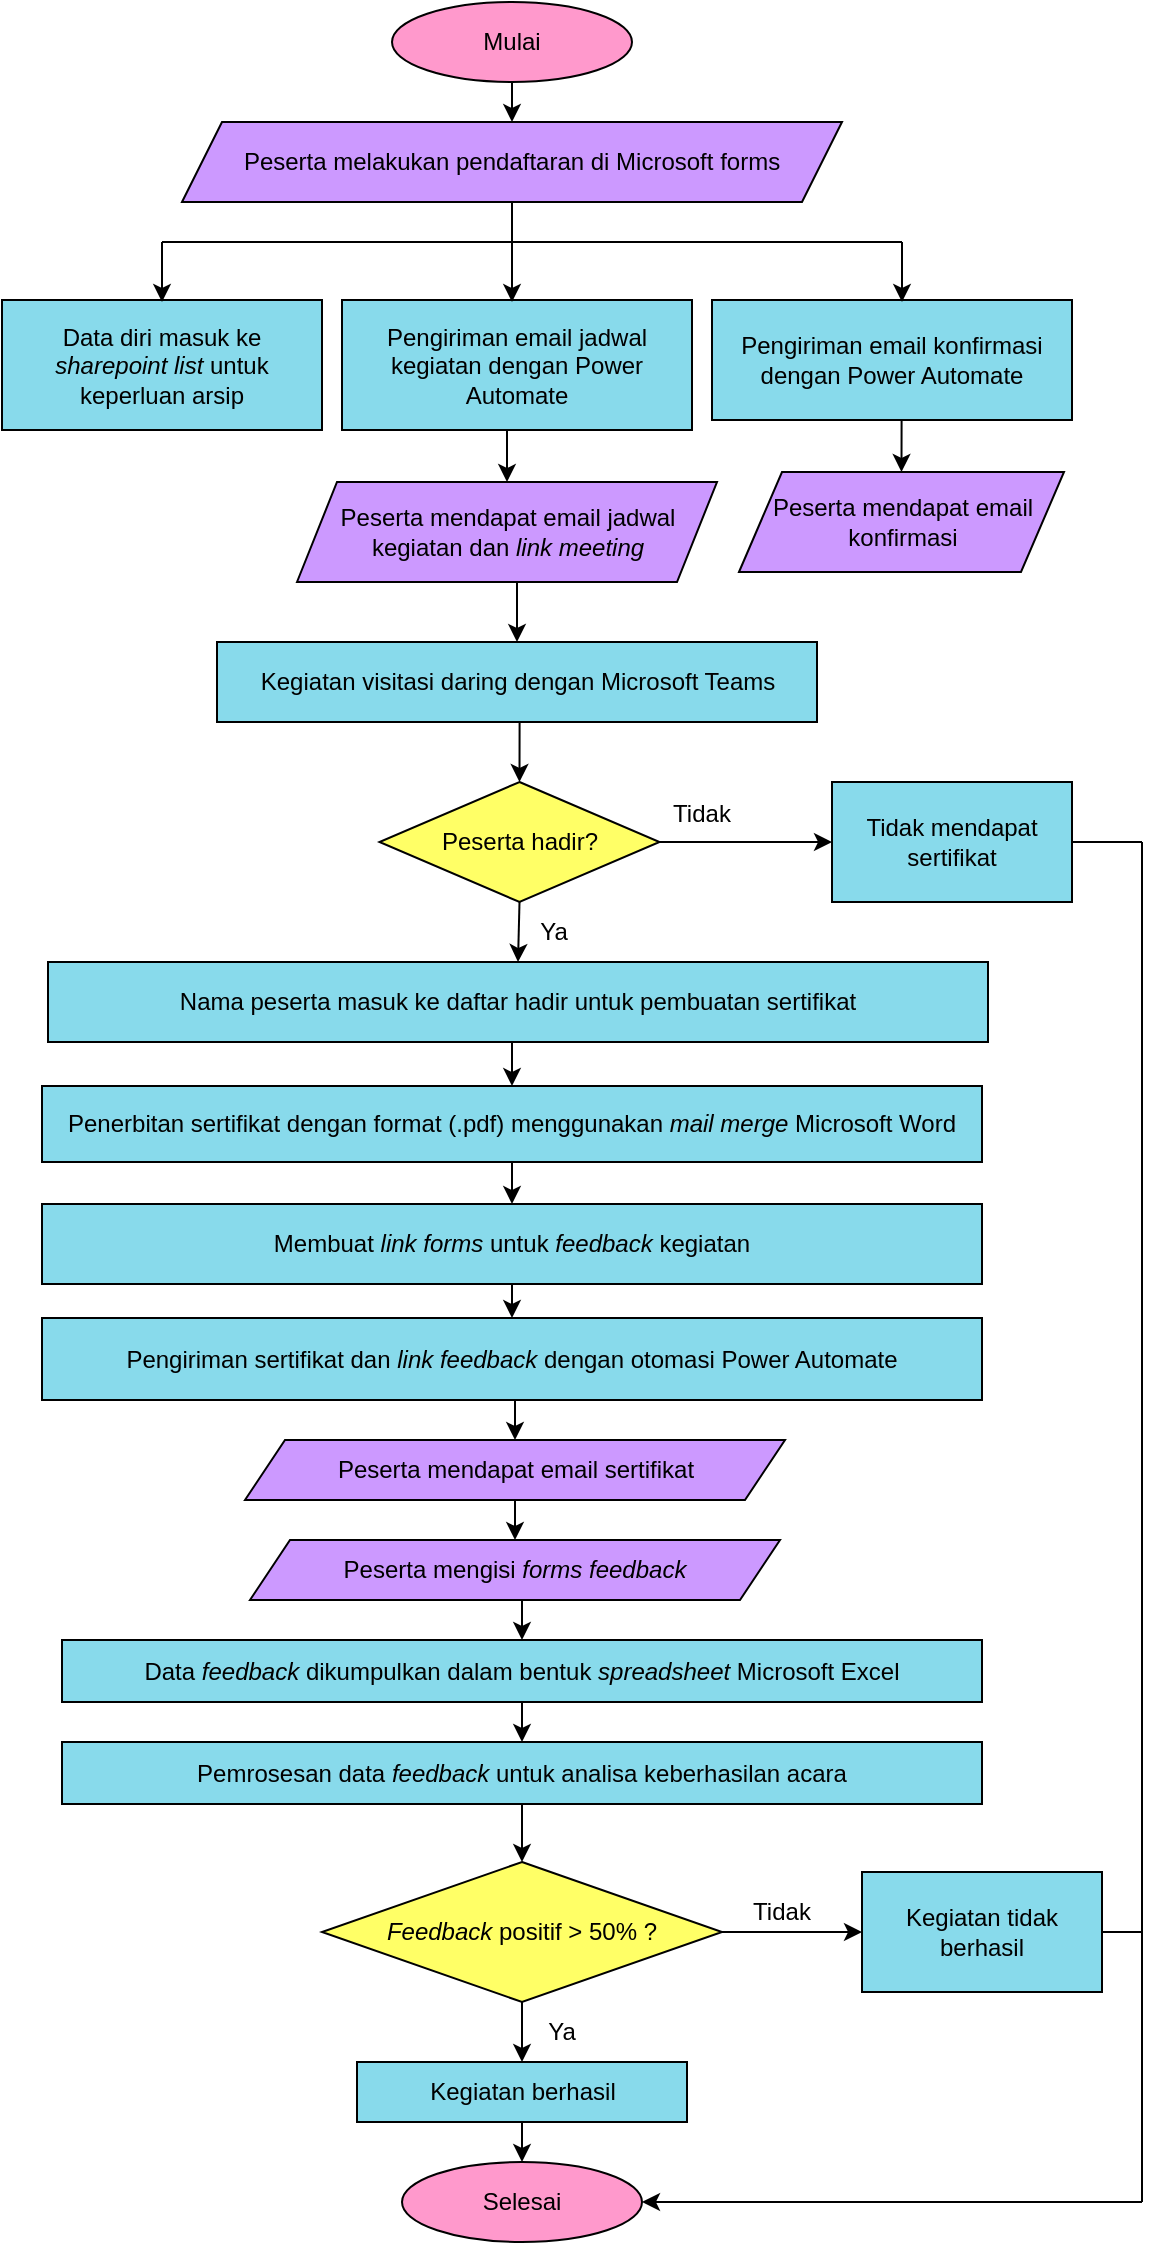 <mxfile version="16.4.2" type="github">
  <diagram id="C5RBs43oDa-KdzZeNtuy" name="Page-1">
    <mxGraphModel dx="1022" dy="428" grid="1" gridSize="10" guides="1" tooltips="1" connect="1" arrows="1" fold="1" page="1" pageScale="1" pageWidth="827" pageHeight="1169" math="0" shadow="0">
      <root>
        <mxCell id="WIyWlLk6GJQsqaUBKTNV-0" />
        <mxCell id="WIyWlLk6GJQsqaUBKTNV-1" parent="WIyWlLk6GJQsqaUBKTNV-0" />
        <mxCell id="Xmg_F8E3b7S0yMsgVUb--53" style="edgeStyle=orthogonalEdgeStyle;rounded=0;orthogonalLoop=1;jettySize=auto;html=1;exitX=0.5;exitY=1;exitDx=0;exitDy=0;entryX=0.5;entryY=0;entryDx=0;entryDy=0;" parent="WIyWlLk6GJQsqaUBKTNV-1" source="Xmg_F8E3b7S0yMsgVUb--0" target="Xmg_F8E3b7S0yMsgVUb--1" edge="1">
          <mxGeometry relative="1" as="geometry" />
        </mxCell>
        <mxCell id="Xmg_F8E3b7S0yMsgVUb--0" value="Mulai" style="ellipse;whiteSpace=wrap;html=1;fillColor=#FF99CC;" parent="WIyWlLk6GJQsqaUBKTNV-1" vertex="1">
          <mxGeometry x="235" y="40" width="120" height="40" as="geometry" />
        </mxCell>
        <mxCell id="Xmg_F8E3b7S0yMsgVUb--1" value="Peserta melakukan pendaftaran di Microsoft&amp;nbsp;forms" style="shape=parallelogram;perimeter=parallelogramPerimeter;whiteSpace=wrap;html=1;fixedSize=1;fillColor=#CC99FF;" parent="WIyWlLk6GJQsqaUBKTNV-1" vertex="1">
          <mxGeometry x="130" y="100" width="330" height="40" as="geometry" />
        </mxCell>
        <mxCell id="Xmg_F8E3b7S0yMsgVUb--2" value="Data diri masuk ke &lt;i&gt;sharepoint list &lt;/i&gt;untuk keperluan arsip" style="rounded=0;whiteSpace=wrap;html=1;fillColor=#88DAEB;" parent="WIyWlLk6GJQsqaUBKTNV-1" vertex="1">
          <mxGeometry x="40" y="189" width="160" height="65" as="geometry" />
        </mxCell>
        <mxCell id="Kh-9gaG5R-nCd0gry7N--14" style="edgeStyle=orthogonalEdgeStyle;rounded=0;orthogonalLoop=1;jettySize=auto;html=1;exitX=0.5;exitY=1;exitDx=0;exitDy=0;entryX=0.5;entryY=0;entryDx=0;entryDy=0;" parent="WIyWlLk6GJQsqaUBKTNV-1" source="Xmg_F8E3b7S0yMsgVUb--3" target="Xmg_F8E3b7S0yMsgVUb--5" edge="1">
          <mxGeometry relative="1" as="geometry" />
        </mxCell>
        <mxCell id="Xmg_F8E3b7S0yMsgVUb--3" value="Pengiriman email konfirmasi dengan Power Automate" style="rounded=0;whiteSpace=wrap;html=1;fillColor=#88DAEB;" parent="WIyWlLk6GJQsqaUBKTNV-1" vertex="1">
          <mxGeometry x="395" y="189" width="180" height="60" as="geometry" />
        </mxCell>
        <mxCell id="Xmg_F8E3b7S0yMsgVUb--28" style="edgeStyle=orthogonalEdgeStyle;rounded=0;orthogonalLoop=1;jettySize=auto;html=1;exitX=0.5;exitY=1;exitDx=0;exitDy=0;entryX=0.5;entryY=0;entryDx=0;entryDy=0;" parent="WIyWlLk6GJQsqaUBKTNV-1" source="Xmg_F8E3b7S0yMsgVUb--4" target="Xmg_F8E3b7S0yMsgVUb--6" edge="1">
          <mxGeometry relative="1" as="geometry" />
        </mxCell>
        <mxCell id="Xmg_F8E3b7S0yMsgVUb--4" value="Pengiriman email jadwal kegiatan dengan Power Automate" style="rounded=0;whiteSpace=wrap;html=1;fillColor=#88DAEB;" parent="WIyWlLk6GJQsqaUBKTNV-1" vertex="1">
          <mxGeometry x="210" y="189" width="175" height="65" as="geometry" />
        </mxCell>
        <mxCell id="Xmg_F8E3b7S0yMsgVUb--5" value="Peserta mendapat email konfirmasi" style="shape=parallelogram;perimeter=parallelogramPerimeter;whiteSpace=wrap;html=1;fixedSize=1;size=21.5;fillColor=#CC99FF;" parent="WIyWlLk6GJQsqaUBKTNV-1" vertex="1">
          <mxGeometry x="408.5" y="275" width="162.5" height="50" as="geometry" />
        </mxCell>
        <mxCell id="Kh-9gaG5R-nCd0gry7N--15" style="edgeStyle=orthogonalEdgeStyle;rounded=0;orthogonalLoop=1;jettySize=auto;html=1;exitX=0.5;exitY=1;exitDx=0;exitDy=0;entryX=0.5;entryY=0;entryDx=0;entryDy=0;" parent="WIyWlLk6GJQsqaUBKTNV-1" source="Xmg_F8E3b7S0yMsgVUb--6" target="Xmg_F8E3b7S0yMsgVUb--7" edge="1">
          <mxGeometry relative="1" as="geometry" />
        </mxCell>
        <mxCell id="Xmg_F8E3b7S0yMsgVUb--6" value="Peserta mendapat email jadwal kegiatan dan &lt;i&gt;link meeting&lt;/i&gt;" style="shape=parallelogram;perimeter=parallelogramPerimeter;whiteSpace=wrap;html=1;fixedSize=1;fillColor=#CC99FF;" parent="WIyWlLk6GJQsqaUBKTNV-1" vertex="1">
          <mxGeometry x="187.5" y="280" width="210" height="50" as="geometry" />
        </mxCell>
        <mxCell id="Xmg_F8E3b7S0yMsgVUb--32" style="edgeStyle=orthogonalEdgeStyle;rounded=0;orthogonalLoop=1;jettySize=auto;html=1;exitX=0.5;exitY=1;exitDx=0;exitDy=0;entryX=0.5;entryY=0;entryDx=0;entryDy=0;" parent="WIyWlLk6GJQsqaUBKTNV-1" source="Xmg_F8E3b7S0yMsgVUb--7" target="Xmg_F8E3b7S0yMsgVUb--8" edge="1">
          <mxGeometry relative="1" as="geometry" />
        </mxCell>
        <mxCell id="Xmg_F8E3b7S0yMsgVUb--7" value="Kegiatan visitasi daring dengan Microsoft Teams" style="rounded=0;whiteSpace=wrap;html=1;fillColor=#88DAEB;" parent="WIyWlLk6GJQsqaUBKTNV-1" vertex="1">
          <mxGeometry x="147.5" y="360" width="300" height="40" as="geometry" />
        </mxCell>
        <mxCell id="Xmg_F8E3b7S0yMsgVUb--34" style="edgeStyle=orthogonalEdgeStyle;rounded=0;orthogonalLoop=1;jettySize=auto;html=1;exitX=0.5;exitY=1;exitDx=0;exitDy=0;entryX=0.5;entryY=0;entryDx=0;entryDy=0;" parent="WIyWlLk6GJQsqaUBKTNV-1" source="Xmg_F8E3b7S0yMsgVUb--8" target="Xmg_F8E3b7S0yMsgVUb--10" edge="1">
          <mxGeometry relative="1" as="geometry" />
        </mxCell>
        <mxCell id="HR6x1QMzDyvR9N6RNhHc-10" style="edgeStyle=orthogonalEdgeStyle;rounded=0;orthogonalLoop=1;jettySize=auto;html=1;exitX=1;exitY=0.5;exitDx=0;exitDy=0;entryX=0;entryY=0.5;entryDx=0;entryDy=0;" parent="WIyWlLk6GJQsqaUBKTNV-1" source="Xmg_F8E3b7S0yMsgVUb--8" target="HR6x1QMzDyvR9N6RNhHc-2" edge="1">
          <mxGeometry relative="1" as="geometry" />
        </mxCell>
        <mxCell id="Xmg_F8E3b7S0yMsgVUb--8" value="Peserta hadir?" style="rhombus;whiteSpace=wrap;html=1;fillColor=#FFFF66;" parent="WIyWlLk6GJQsqaUBKTNV-1" vertex="1">
          <mxGeometry x="228.75" y="430" width="140" height="60" as="geometry" />
        </mxCell>
        <mxCell id="Xmg_F8E3b7S0yMsgVUb--37" style="edgeStyle=orthogonalEdgeStyle;rounded=0;orthogonalLoop=1;jettySize=auto;html=1;exitX=0.5;exitY=1;exitDx=0;exitDy=0;entryX=0.5;entryY=0;entryDx=0;entryDy=0;" parent="WIyWlLk6GJQsqaUBKTNV-1" source="Xmg_F8E3b7S0yMsgVUb--10" target="Xmg_F8E3b7S0yMsgVUb--11" edge="1">
          <mxGeometry relative="1" as="geometry" />
        </mxCell>
        <mxCell id="Xmg_F8E3b7S0yMsgVUb--10" value="Nama peserta masuk ke daftar hadir untuk pembuatan sertifikat" style="rounded=0;whiteSpace=wrap;html=1;fillColor=#88DAEB;" parent="WIyWlLk6GJQsqaUBKTNV-1" vertex="1">
          <mxGeometry x="63" y="520" width="470" height="40" as="geometry" />
        </mxCell>
        <mxCell id="Xmg_F8E3b7S0yMsgVUb--38" style="edgeStyle=orthogonalEdgeStyle;rounded=0;orthogonalLoop=1;jettySize=auto;html=1;exitX=0.5;exitY=1;exitDx=0;exitDy=0;entryX=0.5;entryY=0;entryDx=0;entryDy=0;" parent="WIyWlLk6GJQsqaUBKTNV-1" source="Xmg_F8E3b7S0yMsgVUb--11" target="Xmg_F8E3b7S0yMsgVUb--13" edge="1">
          <mxGeometry relative="1" as="geometry" />
        </mxCell>
        <mxCell id="Xmg_F8E3b7S0yMsgVUb--11" value="Penerbitan sertifikat dengan format (.pdf) menggunakan &lt;i&gt;mail merge &lt;/i&gt;Microsoft Word" style="rounded=0;whiteSpace=wrap;html=1;fillColor=#88DAEB;" parent="WIyWlLk6GJQsqaUBKTNV-1" vertex="1">
          <mxGeometry x="60" y="582" width="470" height="38" as="geometry" />
        </mxCell>
        <mxCell id="Xmg_F8E3b7S0yMsgVUb--40" style="edgeStyle=orthogonalEdgeStyle;rounded=0;orthogonalLoop=1;jettySize=auto;html=1;exitX=0.5;exitY=1;exitDx=0;exitDy=0;entryX=0.5;entryY=0;entryDx=0;entryDy=0;" parent="WIyWlLk6GJQsqaUBKTNV-1" source="Xmg_F8E3b7S0yMsgVUb--12" target="Xmg_F8E3b7S0yMsgVUb--15" edge="1">
          <mxGeometry relative="1" as="geometry" />
        </mxCell>
        <mxCell id="Xmg_F8E3b7S0yMsgVUb--12" value="Pengiriman sertifikat dan &lt;i&gt;link feedback&lt;/i&gt; dengan otomasi Power Automate" style="rounded=0;whiteSpace=wrap;html=1;fillColor=#88DAEB;" parent="WIyWlLk6GJQsqaUBKTNV-1" vertex="1">
          <mxGeometry x="60" y="698" width="470" height="41" as="geometry" />
        </mxCell>
        <mxCell id="Xmg_F8E3b7S0yMsgVUb--39" style="edgeStyle=orthogonalEdgeStyle;rounded=0;orthogonalLoop=1;jettySize=auto;html=1;exitX=0.5;exitY=1;exitDx=0;exitDy=0;entryX=0.5;entryY=0;entryDx=0;entryDy=0;" parent="WIyWlLk6GJQsqaUBKTNV-1" source="Xmg_F8E3b7S0yMsgVUb--13" target="Xmg_F8E3b7S0yMsgVUb--12" edge="1">
          <mxGeometry relative="1" as="geometry" />
        </mxCell>
        <mxCell id="Xmg_F8E3b7S0yMsgVUb--13" value="Membuat &lt;i&gt;link forms&lt;/i&gt; untuk &lt;i&gt;feedback &lt;/i&gt;kegiatan" style="rounded=0;whiteSpace=wrap;html=1;fillColor=#88DAEB;" parent="WIyWlLk6GJQsqaUBKTNV-1" vertex="1">
          <mxGeometry x="60" y="641" width="470" height="40" as="geometry" />
        </mxCell>
        <mxCell id="Xmg_F8E3b7S0yMsgVUb--43" style="edgeStyle=orthogonalEdgeStyle;rounded=0;orthogonalLoop=1;jettySize=auto;html=1;exitX=0.5;exitY=1;exitDx=0;exitDy=0;entryX=0.5;entryY=0;entryDx=0;entryDy=0;" parent="WIyWlLk6GJQsqaUBKTNV-1" source="Xmg_F8E3b7S0yMsgVUb--14" target="Xmg_F8E3b7S0yMsgVUb--17" edge="1">
          <mxGeometry relative="1" as="geometry" />
        </mxCell>
        <mxCell id="Xmg_F8E3b7S0yMsgVUb--14" value="Data &lt;i&gt;feedback &lt;/i&gt;dikumpulkan dalam bentuk &lt;i&gt;spreadsheet &lt;/i&gt;Microsoft Excel" style="rounded=0;whiteSpace=wrap;html=1;fillColor=#88DAEB;" parent="WIyWlLk6GJQsqaUBKTNV-1" vertex="1">
          <mxGeometry x="70" y="859" width="460" height="31" as="geometry" />
        </mxCell>
        <mxCell id="Xmg_F8E3b7S0yMsgVUb--41" style="edgeStyle=orthogonalEdgeStyle;rounded=0;orthogonalLoop=1;jettySize=auto;html=1;exitX=0.5;exitY=1;exitDx=0;exitDy=0;entryX=0.5;entryY=0;entryDx=0;entryDy=0;" parent="WIyWlLk6GJQsqaUBKTNV-1" source="Xmg_F8E3b7S0yMsgVUb--15" target="Xmg_F8E3b7S0yMsgVUb--16" edge="1">
          <mxGeometry relative="1" as="geometry" />
        </mxCell>
        <mxCell id="Xmg_F8E3b7S0yMsgVUb--15" value="Peserta mendapat email sertifikat" style="shape=parallelogram;perimeter=parallelogramPerimeter;whiteSpace=wrap;html=1;fixedSize=1;fillColor=#CC99FF;" parent="WIyWlLk6GJQsqaUBKTNV-1" vertex="1">
          <mxGeometry x="161.5" y="759" width="270" height="30" as="geometry" />
        </mxCell>
        <mxCell id="Kh-9gaG5R-nCd0gry7N--19" style="edgeStyle=orthogonalEdgeStyle;rounded=0;orthogonalLoop=1;jettySize=auto;html=1;exitX=0.5;exitY=1;exitDx=0;exitDy=0;entryX=0.5;entryY=0;entryDx=0;entryDy=0;" parent="WIyWlLk6GJQsqaUBKTNV-1" source="Xmg_F8E3b7S0yMsgVUb--16" target="Xmg_F8E3b7S0yMsgVUb--14" edge="1">
          <mxGeometry relative="1" as="geometry" />
        </mxCell>
        <mxCell id="Xmg_F8E3b7S0yMsgVUb--16" value="Peserta mengisi &lt;i&gt;forms feedback&lt;/i&gt;" style="shape=parallelogram;perimeter=parallelogramPerimeter;whiteSpace=wrap;html=1;fixedSize=1;fillColor=#CC99FF;" parent="WIyWlLk6GJQsqaUBKTNV-1" vertex="1">
          <mxGeometry x="164" y="809" width="265" height="30" as="geometry" />
        </mxCell>
        <mxCell id="Xmg_F8E3b7S0yMsgVUb--44" style="edgeStyle=orthogonalEdgeStyle;rounded=0;orthogonalLoop=1;jettySize=auto;html=1;exitX=0.5;exitY=1;exitDx=0;exitDy=0;entryX=0.5;entryY=0;entryDx=0;entryDy=0;" parent="WIyWlLk6GJQsqaUBKTNV-1" source="Xmg_F8E3b7S0yMsgVUb--17" target="Xmg_F8E3b7S0yMsgVUb--19" edge="1">
          <mxGeometry relative="1" as="geometry" />
        </mxCell>
        <mxCell id="Xmg_F8E3b7S0yMsgVUb--17" value="Pemrosesan data &lt;i&gt;feedback &lt;/i&gt;untuk analisa keberhasilan acara" style="rounded=0;whiteSpace=wrap;html=1;fillColor=#88DAEB;" parent="WIyWlLk6GJQsqaUBKTNV-1" vertex="1">
          <mxGeometry x="70" y="910" width="460" height="31" as="geometry" />
        </mxCell>
        <mxCell id="Xmg_F8E3b7S0yMsgVUb--46" style="edgeStyle=orthogonalEdgeStyle;rounded=0;orthogonalLoop=1;jettySize=auto;html=1;exitX=0.5;exitY=1;exitDx=0;exitDy=0;entryX=0.5;entryY=0;entryDx=0;entryDy=0;" parent="WIyWlLk6GJQsqaUBKTNV-1" source="Xmg_F8E3b7S0yMsgVUb--19" target="Xmg_F8E3b7S0yMsgVUb--20" edge="1">
          <mxGeometry relative="1" as="geometry" />
        </mxCell>
        <mxCell id="Kh-9gaG5R-nCd0gry7N--22" style="edgeStyle=orthogonalEdgeStyle;rounded=0;orthogonalLoop=1;jettySize=auto;html=1;exitX=1;exitY=0.5;exitDx=0;exitDy=0;entryX=0;entryY=0.5;entryDx=0;entryDy=0;" parent="WIyWlLk6GJQsqaUBKTNV-1" source="Xmg_F8E3b7S0yMsgVUb--19" edge="1" target="HR6x1QMzDyvR9N6RNhHc-3">
          <mxGeometry relative="1" as="geometry">
            <mxPoint x="484" y="1005" as="targetPoint" />
          </mxGeometry>
        </mxCell>
        <mxCell id="Xmg_F8E3b7S0yMsgVUb--19" value="&lt;i&gt;Feedback &lt;/i&gt;positif &amp;gt; 50% ?" style="rhombus;whiteSpace=wrap;html=1;fillColor=#FFFF66;" parent="WIyWlLk6GJQsqaUBKTNV-1" vertex="1">
          <mxGeometry x="200" y="970" width="200" height="70" as="geometry" />
        </mxCell>
        <mxCell id="Xmg_F8E3b7S0yMsgVUb--47" style="edgeStyle=orthogonalEdgeStyle;rounded=0;orthogonalLoop=1;jettySize=auto;html=1;exitX=0.5;exitY=1;exitDx=0;exitDy=0;entryX=0.5;entryY=0;entryDx=0;entryDy=0;" parent="WIyWlLk6GJQsqaUBKTNV-1" source="Xmg_F8E3b7S0yMsgVUb--20" target="Xmg_F8E3b7S0yMsgVUb--22" edge="1">
          <mxGeometry relative="1" as="geometry" />
        </mxCell>
        <mxCell id="Xmg_F8E3b7S0yMsgVUb--20" value="Kegiatan berhasil" style="rounded=0;whiteSpace=wrap;html=1;fillColor=#88DAEB;" parent="WIyWlLk6GJQsqaUBKTNV-1" vertex="1">
          <mxGeometry x="217.5" y="1070" width="165" height="30" as="geometry" />
        </mxCell>
        <mxCell id="Xmg_F8E3b7S0yMsgVUb--22" value="Selesai" style="ellipse;whiteSpace=wrap;html=1;fillColor=#FF99CC;" parent="WIyWlLk6GJQsqaUBKTNV-1" vertex="1">
          <mxGeometry x="240" y="1120" width="120" height="40" as="geometry" />
        </mxCell>
        <mxCell id="Xmg_F8E3b7S0yMsgVUb--48" value="Tidak" style="text;html=1;strokeColor=none;fillColor=none;align=center;verticalAlign=middle;whiteSpace=wrap;rounded=0;" parent="WIyWlLk6GJQsqaUBKTNV-1" vertex="1">
          <mxGeometry x="360" y="436" width="60" height="20" as="geometry" />
        </mxCell>
        <mxCell id="Xmg_F8E3b7S0yMsgVUb--50" value="Ya" style="text;html=1;strokeColor=none;fillColor=none;align=center;verticalAlign=middle;whiteSpace=wrap;rounded=0;" parent="WIyWlLk6GJQsqaUBKTNV-1" vertex="1">
          <mxGeometry x="286.25" y="490" width="60" height="30" as="geometry" />
        </mxCell>
        <mxCell id="Xmg_F8E3b7S0yMsgVUb--52" value="Ya" style="text;html=1;strokeColor=none;fillColor=none;align=center;verticalAlign=middle;whiteSpace=wrap;rounded=0;" parent="WIyWlLk6GJQsqaUBKTNV-1" vertex="1">
          <mxGeometry x="290" y="1040" width="60" height="30" as="geometry" />
        </mxCell>
        <mxCell id="Kh-9gaG5R-nCd0gry7N--6" value="" style="endArrow=none;html=1;rounded=0;" parent="WIyWlLk6GJQsqaUBKTNV-1" edge="1">
          <mxGeometry width="50" height="50" relative="1" as="geometry">
            <mxPoint x="120" y="160" as="sourcePoint" />
            <mxPoint x="490" y="160" as="targetPoint" />
          </mxGeometry>
        </mxCell>
        <mxCell id="Kh-9gaG5R-nCd0gry7N--7" value="" style="endArrow=classic;html=1;rounded=0;entryX=0.5;entryY=0;entryDx=0;entryDy=0;" parent="WIyWlLk6GJQsqaUBKTNV-1" edge="1">
          <mxGeometry width="50" height="50" relative="1" as="geometry">
            <mxPoint x="490" y="160" as="sourcePoint" />
            <mxPoint x="490" y="190" as="targetPoint" />
          </mxGeometry>
        </mxCell>
        <mxCell id="Kh-9gaG5R-nCd0gry7N--8" value="" style="endArrow=classic;html=1;rounded=0;" parent="WIyWlLk6GJQsqaUBKTNV-1" edge="1">
          <mxGeometry width="50" height="50" relative="1" as="geometry">
            <mxPoint x="120" y="160" as="sourcePoint" />
            <mxPoint x="120" y="190" as="targetPoint" />
          </mxGeometry>
        </mxCell>
        <mxCell id="Kh-9gaG5R-nCd0gry7N--9" value="" style="endArrow=classic;html=1;rounded=0;" parent="WIyWlLk6GJQsqaUBKTNV-1" edge="1">
          <mxGeometry width="50" height="50" relative="1" as="geometry">
            <mxPoint x="295" y="160" as="sourcePoint" />
            <mxPoint x="295" y="190" as="targetPoint" />
          </mxGeometry>
        </mxCell>
        <mxCell id="Kh-9gaG5R-nCd0gry7N--12" value="" style="endArrow=none;html=1;rounded=0;entryX=0.5;entryY=1;entryDx=0;entryDy=0;" parent="WIyWlLk6GJQsqaUBKTNV-1" target="Xmg_F8E3b7S0yMsgVUb--1" edge="1">
          <mxGeometry width="50" height="50" relative="1" as="geometry">
            <mxPoint x="295" y="160" as="sourcePoint" />
            <mxPoint x="380" y="130" as="targetPoint" />
          </mxGeometry>
        </mxCell>
        <mxCell id="Xmg_F8E3b7S0yMsgVUb--51" value="Tidak" style="text;html=1;strokeColor=none;fillColor=none;align=center;verticalAlign=middle;whiteSpace=wrap;rounded=0;" parent="WIyWlLk6GJQsqaUBKTNV-1" vertex="1">
          <mxGeometry x="400" y="985" width="60" height="20" as="geometry" />
        </mxCell>
        <mxCell id="HR6x1QMzDyvR9N6RNhHc-1" value="" style="endArrow=none;html=1;rounded=0;exitX=1;exitY=0.5;exitDx=0;exitDy=0;" parent="WIyWlLk6GJQsqaUBKTNV-1" source="HR6x1QMzDyvR9N6RNhHc-2" edge="1">
          <mxGeometry width="50" height="50" relative="1" as="geometry">
            <mxPoint x="650" y="460" as="sourcePoint" />
            <mxPoint x="610" y="460" as="targetPoint" />
          </mxGeometry>
        </mxCell>
        <mxCell id="HR6x1QMzDyvR9N6RNhHc-3" value="Kegiatan tidak berhasil" style="rounded=0;whiteSpace=wrap;html=1;fillColor=#88DAEB;" parent="WIyWlLk6GJQsqaUBKTNV-1" vertex="1">
          <mxGeometry x="470" y="975" width="120" height="60" as="geometry" />
        </mxCell>
        <mxCell id="HR6x1QMzDyvR9N6RNhHc-4" value="" style="endArrow=classic;html=1;rounded=0;entryX=1;entryY=0.5;entryDx=0;entryDy=0;" parent="WIyWlLk6GJQsqaUBKTNV-1" edge="1">
          <mxGeometry width="50" height="50" relative="1" as="geometry">
            <mxPoint x="610" y="1140" as="sourcePoint" />
            <mxPoint x="360" y="1140" as="targetPoint" />
          </mxGeometry>
        </mxCell>
        <mxCell id="HR6x1QMzDyvR9N6RNhHc-5" value="" style="endArrow=none;html=1;rounded=0;" parent="WIyWlLk6GJQsqaUBKTNV-1" edge="1">
          <mxGeometry width="50" height="50" relative="1" as="geometry">
            <mxPoint x="610" y="460" as="sourcePoint" />
            <mxPoint x="610" y="1140" as="targetPoint" />
          </mxGeometry>
        </mxCell>
        <mxCell id="HR6x1QMzDyvR9N6RNhHc-6" value="" style="endArrow=none;html=1;rounded=0;exitX=1;exitY=0.5;exitDx=0;exitDy=0;" parent="WIyWlLk6GJQsqaUBKTNV-1" source="HR6x1QMzDyvR9N6RNhHc-3" edge="1">
          <mxGeometry width="50" height="50" relative="1" as="geometry">
            <mxPoint x="620" y="1090" as="sourcePoint" />
            <mxPoint x="610" y="1005" as="targetPoint" />
          </mxGeometry>
        </mxCell>
        <mxCell id="HR6x1QMzDyvR9N6RNhHc-2" value="&lt;span&gt;Tidak mendapat sertifikat&lt;/span&gt;" style="rounded=0;whiteSpace=wrap;html=1;fillColor=#88DAEB;" parent="WIyWlLk6GJQsqaUBKTNV-1" vertex="1">
          <mxGeometry x="455" y="430" width="120" height="60" as="geometry" />
        </mxCell>
      </root>
    </mxGraphModel>
  </diagram>
</mxfile>
